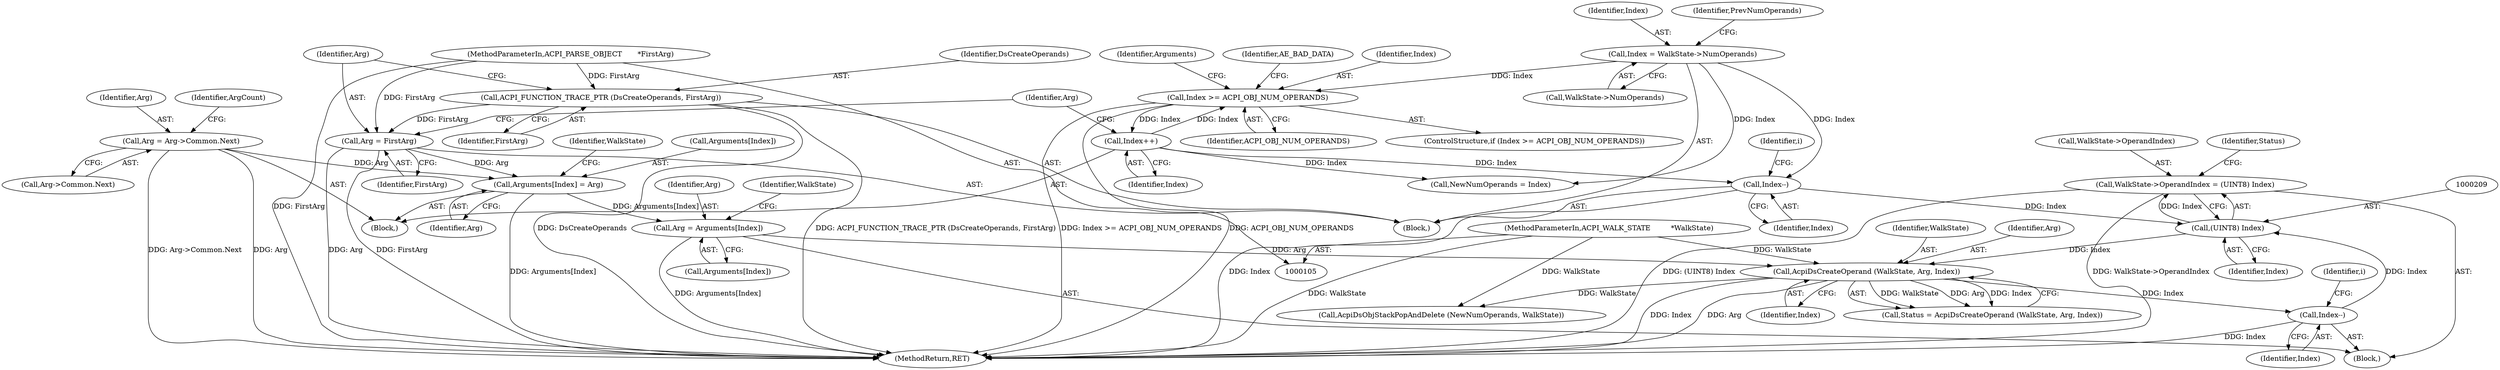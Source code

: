 digraph "0_acpica_987a3b5cf7175916e2a4b6ea5b8e70f830dfe732@API" {
"1000204" [label="(Call,WalkState->OperandIndex = (UINT8) Index)"];
"1000208" [label="(Call,(UINT8) Index)"];
"1000187" [label="(Call,Index--)"];
"1000120" [label="(Call,Index = WalkState->NumOperands)"];
"1000170" [label="(Call,Index++)"];
"1000143" [label="(Call,Index >= ACPI_OBJ_NUM_OPERANDS)"];
"1000232" [label="(Call,Index--)"];
"1000213" [label="(Call,AcpiDsCreateOperand (WalkState, Arg, Index))"];
"1000106" [label="(MethodParameterIn,ACPI_WALK_STATE         *WalkState)"];
"1000199" [label="(Call,Arg = Arguments[Index])"];
"1000149" [label="(Call,Arguments[Index] = Arg)"];
"1000161" [label="(Call,Arg = Arg->Common.Next)"];
"1000136" [label="(Call,Arg = FirstArg)"];
"1000133" [label="(Call,ACPI_FUNCTION_TRACE_PTR (DsCreateOperands, FirstArg))"];
"1000107" [label="(MethodParameterIn,ACPI_PARSE_OBJECT       *FirstArg)"];
"1000121" [label="(Identifier,Index)"];
"1000138" [label="(Identifier,FirstArg)"];
"1000206" [label="(Identifier,WalkState)"];
"1000204" [label="(Call,WalkState->OperandIndex = (UINT8) Index)"];
"1000208" [label="(Call,(UINT8) Index)"];
"1000153" [label="(Identifier,Arg)"];
"1000157" [label="(Identifier,WalkState)"];
"1000151" [label="(Identifier,Arguments)"];
"1000211" [label="(Call,Status = AcpiDsCreateOperand (WalkState, Arg, Index))"];
"1000187" [label="(Call,Index--)"];
"1000233" [label="(Identifier,Index)"];
"1000216" [label="(Identifier,Index)"];
"1000148" [label="(Identifier,AE_BAD_DATA)"];
"1000107" [label="(MethodParameterIn,ACPI_PARSE_OBJECT       *FirstArg)"];
"1000145" [label="(Identifier,ACPI_OBJ_NUM_OPERANDS)"];
"1000232" [label="(Call,Index--)"];
"1000201" [label="(Call,Arguments[Index])"];
"1000106" [label="(MethodParameterIn,ACPI_WALK_STATE         *WalkState)"];
"1000140" [label="(Identifier,Arg)"];
"1000162" [label="(Identifier,Arg)"];
"1000171" [label="(Identifier,Index)"];
"1000242" [label="(Call,AcpiDsObjStackPopAndDelete (NewNumOperands, WalkState))"];
"1000122" [label="(Call,WalkState->NumOperands)"];
"1000169" [label="(Identifier,ArgCount)"];
"1000198" [label="(Block,)"];
"1000215" [label="(Identifier,Arg)"];
"1000161" [label="(Call,Arg = Arg->Common.Next)"];
"1000137" [label="(Identifier,Arg)"];
"1000135" [label="(Identifier,FirstArg)"];
"1000260" [label="(MethodReturn,RET)"];
"1000199" [label="(Call,Arg = Arguments[Index])"];
"1000205" [label="(Call,WalkState->OperandIndex)"];
"1000150" [label="(Call,Arguments[Index])"];
"1000200" [label="(Identifier,Arg)"];
"1000214" [label="(Identifier,WalkState)"];
"1000212" [label="(Identifier,Status)"];
"1000136" [label="(Call,Arg = FirstArg)"];
"1000188" [label="(Identifier,Index)"];
"1000133" [label="(Call,ACPI_FUNCTION_TRACE_PTR (DsCreateOperands, FirstArg))"];
"1000197" [label="(Identifier,i)"];
"1000210" [label="(Identifier,Index)"];
"1000144" [label="(Identifier,Index)"];
"1000149" [label="(Call,Arguments[Index] = Arg)"];
"1000184" [label="(Call,NewNumOperands = Index)"];
"1000120" [label="(Call,Index = WalkState->NumOperands)"];
"1000142" [label="(ControlStructure,if (Index >= ACPI_OBJ_NUM_OPERANDS))"];
"1000127" [label="(Identifier,PrevNumOperands)"];
"1000213" [label="(Call,AcpiDsCreateOperand (WalkState, Arg, Index))"];
"1000163" [label="(Call,Arg->Common.Next)"];
"1000108" [label="(Block,)"];
"1000141" [label="(Block,)"];
"1000143" [label="(Call,Index >= ACPI_OBJ_NUM_OPERANDS)"];
"1000191" [label="(Identifier,i)"];
"1000170" [label="(Call,Index++)"];
"1000134" [label="(Identifier,DsCreateOperands)"];
"1000204" -> "1000198"  [label="AST: "];
"1000204" -> "1000208"  [label="CFG: "];
"1000205" -> "1000204"  [label="AST: "];
"1000208" -> "1000204"  [label="AST: "];
"1000212" -> "1000204"  [label="CFG: "];
"1000204" -> "1000260"  [label="DDG: (UINT8) Index"];
"1000204" -> "1000260"  [label="DDG: WalkState->OperandIndex"];
"1000208" -> "1000204"  [label="DDG: Index"];
"1000208" -> "1000210"  [label="CFG: "];
"1000209" -> "1000208"  [label="AST: "];
"1000210" -> "1000208"  [label="AST: "];
"1000187" -> "1000208"  [label="DDG: Index"];
"1000232" -> "1000208"  [label="DDG: Index"];
"1000208" -> "1000213"  [label="DDG: Index"];
"1000187" -> "1000108"  [label="AST: "];
"1000187" -> "1000188"  [label="CFG: "];
"1000188" -> "1000187"  [label="AST: "];
"1000191" -> "1000187"  [label="CFG: "];
"1000187" -> "1000260"  [label="DDG: Index"];
"1000120" -> "1000187"  [label="DDG: Index"];
"1000170" -> "1000187"  [label="DDG: Index"];
"1000120" -> "1000108"  [label="AST: "];
"1000120" -> "1000122"  [label="CFG: "];
"1000121" -> "1000120"  [label="AST: "];
"1000122" -> "1000120"  [label="AST: "];
"1000127" -> "1000120"  [label="CFG: "];
"1000120" -> "1000143"  [label="DDG: Index"];
"1000120" -> "1000184"  [label="DDG: Index"];
"1000170" -> "1000141"  [label="AST: "];
"1000170" -> "1000171"  [label="CFG: "];
"1000171" -> "1000170"  [label="AST: "];
"1000140" -> "1000170"  [label="CFG: "];
"1000170" -> "1000143"  [label="DDG: Index"];
"1000143" -> "1000170"  [label="DDG: Index"];
"1000170" -> "1000184"  [label="DDG: Index"];
"1000143" -> "1000142"  [label="AST: "];
"1000143" -> "1000145"  [label="CFG: "];
"1000144" -> "1000143"  [label="AST: "];
"1000145" -> "1000143"  [label="AST: "];
"1000148" -> "1000143"  [label="CFG: "];
"1000151" -> "1000143"  [label="CFG: "];
"1000143" -> "1000260"  [label="DDG: Index >= ACPI_OBJ_NUM_OPERANDS"];
"1000143" -> "1000260"  [label="DDG: ACPI_OBJ_NUM_OPERANDS"];
"1000232" -> "1000198"  [label="AST: "];
"1000232" -> "1000233"  [label="CFG: "];
"1000233" -> "1000232"  [label="AST: "];
"1000197" -> "1000232"  [label="CFG: "];
"1000232" -> "1000260"  [label="DDG: Index"];
"1000213" -> "1000232"  [label="DDG: Index"];
"1000213" -> "1000211"  [label="AST: "];
"1000213" -> "1000216"  [label="CFG: "];
"1000214" -> "1000213"  [label="AST: "];
"1000215" -> "1000213"  [label="AST: "];
"1000216" -> "1000213"  [label="AST: "];
"1000211" -> "1000213"  [label="CFG: "];
"1000213" -> "1000260"  [label="DDG: Index"];
"1000213" -> "1000260"  [label="DDG: Arg"];
"1000213" -> "1000211"  [label="DDG: WalkState"];
"1000213" -> "1000211"  [label="DDG: Arg"];
"1000213" -> "1000211"  [label="DDG: Index"];
"1000106" -> "1000213"  [label="DDG: WalkState"];
"1000199" -> "1000213"  [label="DDG: Arg"];
"1000213" -> "1000242"  [label="DDG: WalkState"];
"1000106" -> "1000105"  [label="AST: "];
"1000106" -> "1000260"  [label="DDG: WalkState"];
"1000106" -> "1000242"  [label="DDG: WalkState"];
"1000199" -> "1000198"  [label="AST: "];
"1000199" -> "1000201"  [label="CFG: "];
"1000200" -> "1000199"  [label="AST: "];
"1000201" -> "1000199"  [label="AST: "];
"1000206" -> "1000199"  [label="CFG: "];
"1000199" -> "1000260"  [label="DDG: Arguments[Index]"];
"1000149" -> "1000199"  [label="DDG: Arguments[Index]"];
"1000149" -> "1000141"  [label="AST: "];
"1000149" -> "1000153"  [label="CFG: "];
"1000150" -> "1000149"  [label="AST: "];
"1000153" -> "1000149"  [label="AST: "];
"1000157" -> "1000149"  [label="CFG: "];
"1000149" -> "1000260"  [label="DDG: Arguments[Index]"];
"1000161" -> "1000149"  [label="DDG: Arg"];
"1000136" -> "1000149"  [label="DDG: Arg"];
"1000161" -> "1000141"  [label="AST: "];
"1000161" -> "1000163"  [label="CFG: "];
"1000162" -> "1000161"  [label="AST: "];
"1000163" -> "1000161"  [label="AST: "];
"1000169" -> "1000161"  [label="CFG: "];
"1000161" -> "1000260"  [label="DDG: Arg->Common.Next"];
"1000161" -> "1000260"  [label="DDG: Arg"];
"1000136" -> "1000108"  [label="AST: "];
"1000136" -> "1000138"  [label="CFG: "];
"1000137" -> "1000136"  [label="AST: "];
"1000138" -> "1000136"  [label="AST: "];
"1000140" -> "1000136"  [label="CFG: "];
"1000136" -> "1000260"  [label="DDG: FirstArg"];
"1000136" -> "1000260"  [label="DDG: Arg"];
"1000133" -> "1000136"  [label="DDG: FirstArg"];
"1000107" -> "1000136"  [label="DDG: FirstArg"];
"1000133" -> "1000108"  [label="AST: "];
"1000133" -> "1000135"  [label="CFG: "];
"1000134" -> "1000133"  [label="AST: "];
"1000135" -> "1000133"  [label="AST: "];
"1000137" -> "1000133"  [label="CFG: "];
"1000133" -> "1000260"  [label="DDG: DsCreateOperands"];
"1000133" -> "1000260"  [label="DDG: ACPI_FUNCTION_TRACE_PTR (DsCreateOperands, FirstArg)"];
"1000107" -> "1000133"  [label="DDG: FirstArg"];
"1000107" -> "1000105"  [label="AST: "];
"1000107" -> "1000260"  [label="DDG: FirstArg"];
}
